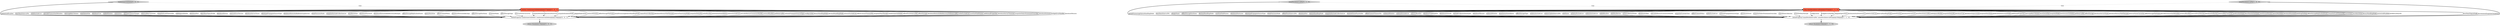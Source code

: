 digraph {
6 [style = filled, label = "doSetProperty(\"tombstonesOnDelete\",tombstonesOnDelete)@@@278@@@['0', '0', '1']", fillcolor = white, shape = ellipse image = "AAA0AAABBB3BBB"];
4 [style = filled, label = "xminFetchIntervalMs['0', '1', '0']", fillcolor = lightgray, shape = diamond image = "AAA0AAABBB2BBB"];
5 [style = filled, label = "tombstonesOnDelete['0', '0', '1']", fillcolor = lightgray, shape = diamond image = "AAA0AAABBB3BBB"];
8 [style = filled, label = "boolean tombstonesOnDelete@@@277@@@['0', '0', '1']", fillcolor = tomato, shape = box image = "AAA0AAABBB3BBB"];
2 [style = filled, label = "xminFetchIntervalMs['1', '0', '0']", fillcolor = lightgray, shape = diamond image = "AAA0AAABBB1BBB"];
7 [style = filled, label = "return this@@@279@@@['0', '0', '1']", fillcolor = lightgray, shape = ellipse image = "AAA0AAABBB3BBB"];
0 [style = filled, label = "long xminFetchIntervalMs@@@357@@@['1', '1', '0']", fillcolor = tomato, shape = box image = "AAA0AAABBB1BBB"];
1 [style = filled, label = "return this@@@359@@@['1', '1', '0']", fillcolor = lightgray, shape = ellipse image = "AAA0AAABBB1BBB"];
3 [style = filled, label = "doSetProperty(\"xminFetchIntervalMs\",xminFetchIntervalMs)@@@358@@@['1', '1', '0']", fillcolor = white, shape = ellipse image = "AAA0AAABBB1BBB"];
0->3 [style = solid, label="heartbeatTopicsPrefix"];
5->8 [style = dotted, label="true"];
8->6 [style = solid, label="autowiredEnabled"];
0->3 [style = solid, label="incrementalSnapshotChunkSize"];
0->3 [style = solid, label="eventProcessingFailureHandlingMode"];
8->6 [style = solid, label="heartbeatIntervalMs"];
8->6 [style = solid, label="tableIncludeList"];
8->6 [style = solid, label="provideTransactionMetadata"];
0->3 [style = solid, label="heartbeatIntervalMs"];
0->3 [style = solid, label="pluginName"];
8->6 [style = solid, label="messageKeyColumns"];
8->6 [style = solid, label="maxQueueSize"];
8->6 [style = solid, label="databaseUser"];
0->3 [style = solid, label="offsetStoragePartitions"];
0->3 [style = solid, label="decimalHandlingMode"];
8->6 [style = solid, label="tableWhitelist"];
8->6 [style = solid, label="converters"];
8->6 [style = solid, label="includeSchemaChanges"];
0->3 [style = solid, label="sanitizeFieldNames"];
0->3 [style = solid, label="databaseHostname"];
0->3 [style = solid, label="datatypePropagateSourceType"];
4->0 [style = dotted, label="true"];
3->1 [style = bold, label=""];
0->3 [style = solid, label="timePrecisionMode"];
0->3 [style = solid, label="offsetFlushIntervalMs"];
0->3 [style = solid, label="databasePort"];
0->3 [style = solid, label="hstoreHandlingMode"];
0->3 [style = solid, label="snapshotIncludeCollectionList"];
8->6 [style = solid, label="internalKeyConverter"];
0->3 [style = solid, label="toastedValuePlaceholder"];
8->6 [style = solid, label="snapshotLockTimeoutMs"];
8->6 [style = solid, label="tableIgnoreBuiltin"];
8->6 [style = solid, label="databasePort"];
8->6 [style = solid, label="heartbeatTopicsPrefix"];
8->6 [style = solid, label="databaseHistory"];
0->3 [style = solid, label="offsetCommitTimeoutMs"];
0->3 [style = solid, label="schemaWhitelist"];
8->6 [style = solid, label="sourceStructVersion"];
8->6 [style = solid, label="databaseServerName"];
8->6 [style = solid, label="datatypePropagateSourceType"];
8->6 [style = solid, label="databaseHistoryKafkaBootstrapServers"];
8->6 [style = solid, label="timePrecisionMode"];
0->3 [style = solid, label="columnExcludeList"];
8->6 [style = solid, label="snapshotIncludeCollectionList"];
0->3 [style = solid, label="columnBlacklist"];
4->3 [style = bold, label=""];
8->6 [style = solid, label="maxBatchSize"];
8->6 [style = solid, label="databasePassword"];
8->6 [style = solid, label="databaseHistoryKafkaRecoveryAttempts"];
0->3 [style = solid, label="databaseTcpkeepalive"];
0->3 [style = solid, label="databaseSslmode"];
5->6 [style = bold, label=""];
0->3 [style = solid, label="includeUnknownDatatypes"];
8->6 [style = solid, label="offsetStorageReplicationFactor"];
0->3 [style = solid, label="databaseDbname"];
0->3 [style = solid, label="columnWhitelist"];
0->3 [style = solid, label="maxQueueSizeInBytes"];
0->3 [style = solid, label="offsetStorageTopic"];
8->6 [style = solid, label="queryFetchSize"];
0->3 [style = solid, label="schemaIncludeList"];
8->6 [style = solid, label="offsetCommitPolicy"];
8->6 [style = solid, label="databaseHistoryKafkaTopic"];
0->3 [style = solid, label="statusUpdateIntervalMs"];
0->3 [style = solid, label="slotName"];
0->3 [style = solid, label="schemaExcludeList"];
8->6 [style = solid, label="offsetStoragePartitions"];
0->3 [style = solid, label="columnIncludeList"];
0->3 [style = solid, label="tableBlacklist"];
0->3 [style = solid, label="slotMaxRetries"];
8->6 [style = solid, label="snapshotMode"];
0->3 [style = solid, label="schemaRefreshMode"];
8->6 [style = solid, label="offsetStorageTopic"];
0->3 [style = solid, label="databaseSslkey"];
8->6 [style = solid, label="internalValueConverter"];
0->3 [style = solid, label="retriableRestartConnectorWaitMs"];
8->6 [style = solid, label="snapshotFetchSize"];
8->6 [style = solid, label="databaseHostname"];
8->6 [style = solid, label="snapshotIsolationMode"];
0->3 [style = solid, label="snapshotCustomClass"];
2->3 [style = bold, label=""];
8->6 [style = solid, label="skippedOperations"];
8->6 [style = solid, label="columnWhitelist"];
0->3 [style = solid, label="offsetCommitPolicy"];
8->6 [style = solid, label="offsetStorageFileName"];
0->3 [style = solid, label="tableExcludeList"];
0->3 [style = solid, label="columnPropagateSourceType"];
0->3 [style = solid, label="databaseSslcert"];
0->3 [style = solid, label="snapshotSelectStatementOverrides"];
0->3 [style = solid, label="signalDataCollection"];
0->3 [style = solid, label="snapshotMaxThreads"];
8->6 [style = solid, label="eventProcessingFailureHandlingMode"];
8->6 [style = solid, label="signalDataCollection"];
0->3 [style = solid, label="configuration"];
8->6 [style = solid, label="databaseHistoryFileFilename"];
8->6 [style = solid, label="sourceTimestampMode"];
0->3 [style = solid, label="bridgeErrorHandler"];
0->3 [style = solid, label="skippedOperations"];
8->6 [style = solid, label="snapshotDelayMs"];
8->6 [style = solid, label="tableBlacklist"];
0->3 [style = solid, label="databaseInitialStatements"];
0->3 [style = solid, label="tableIncludeList"];
8->6 [style = solid, label="maxQueueSizeInBytes"];
0->3 [style = solid, label="intervalHandlingMode"];
0->3 [style = solid, label="tableWhitelist"];
0->3 [style = solid, label="databaseSslrootcert"];
8->6 [style = solid, label="columnIncludeList"];
8->6 [style = solid, label="retriableRestartConnectorWaitMs"];
0->3 [style = solid, label="xminFetchIntervalMs"];
0->3 [style = solid, label="tableIgnoreBuiltin"];
0->3 [style = solid, label="snapshotDelayMs"];
0->3 [style = solid, label="databaseUser"];
8->6 [style = solid, label="columnBlacklist"];
8->6 [style = solid, label="pollIntervalMs"];
0->3 [style = solid, label="databaseSslpassword"];
8->6 [style = solid, label="columnPropagateSourceType"];
8->6 [style = solid, label="configuration"];
0->3 [style = solid, label="snapshotFetchSize"];
0->3 [style = solid, label="publicationAutocreateMode"];
0->3 [style = solid, label="additionalProperties"];
0->3 [style = solid, label="messageKeyColumns"];
8->6 [style = solid, label="binaryHandlingMode"];
0->3 [style = solid, label="maxQueueSize"];
8->6 [style = solid, label="decimalHandlingMode"];
0->3 [style = solid, label="snapshotMode"];
0->3 [style = solid, label="tombstonesOnDelete"];
0->3 [style = solid, label="pollIntervalMs"];
0->3 [style = solid, label="offsetStorage"];
0->3 [style = solid, label="databaseServerName"];
0->3 [style = solid, label="databaseHistoryFileFilename"];
8->6 [style = solid, label="columnExcludeList"];
8->6 [style = solid, label="offsetCommitTimeoutMs"];
8->6 [style = solid, label="snapshotMaxThreads"];
0->3 [style = solid, label="internalValueConverter"];
0->3 [style = solid, label="offsetStorageFileName"];
8->6 [style = solid, label="tombstonesOnDelete"];
0->3 [style = solid, label="provideTransactionMetadata"];
0->3 [style = solid, label="schemaBlacklist"];
0->3 [style = solid, label="sourceStructVersion"];
8->6 [style = solid, label="offsetFlushIntervalMs"];
8->6 [style = solid, label="offsetStorage"];
0->3 [style = solid, label="databaseSslfactory"];
0->3 [style = solid, label="internalKeyConverter"];
8->6 [style = solid, label="databaseHistoryKafkaRecoveryPollIntervalMs"];
0->3 [style = solid, label="publicationName"];
8->6 [style = solid, label="tableExcludeList"];
0->3 [style = solid, label="heartbeatActionQuery"];
8->6 [style = solid, label="sanitizeFieldNames"];
0->3 [style = solid, label="slotStreamParams"];
0->3 [style = solid, label="queryFetchSize"];
0->3 [style = solid, label="databasePassword"];
0->3 [style = solid, label="slotDropOnStop"];
8->6 [style = solid, label="additionalProperties"];
0->3 [style = solid, label="offsetStorageReplicationFactor"];
0->3 [style = solid, label="snapshotLockTimeoutMs"];
8->6 [style = solid, label="databaseServerTimezone"];
0->3 [style = solid, label="converters"];
8->6 [style = solid, label="snapshotSelectStatementOverrides"];
0->3 [style = solid, label="maxBatchSize"];
0->3 [style = solid, label="binaryHandlingMode"];
8->6 [style = solid, label="databaseInstance"];
6->7 [style = bold, label=""];
2->0 [style = dotted, label="true"];
8->6 [style = solid, label="bridgeErrorHandler"];
8->6 [style = solid, label="databaseDbname"];
0->3 [style = solid, label="autowiredEnabled"];
0->3 [style = solid, label="slotRetryDelayMs"];
}
